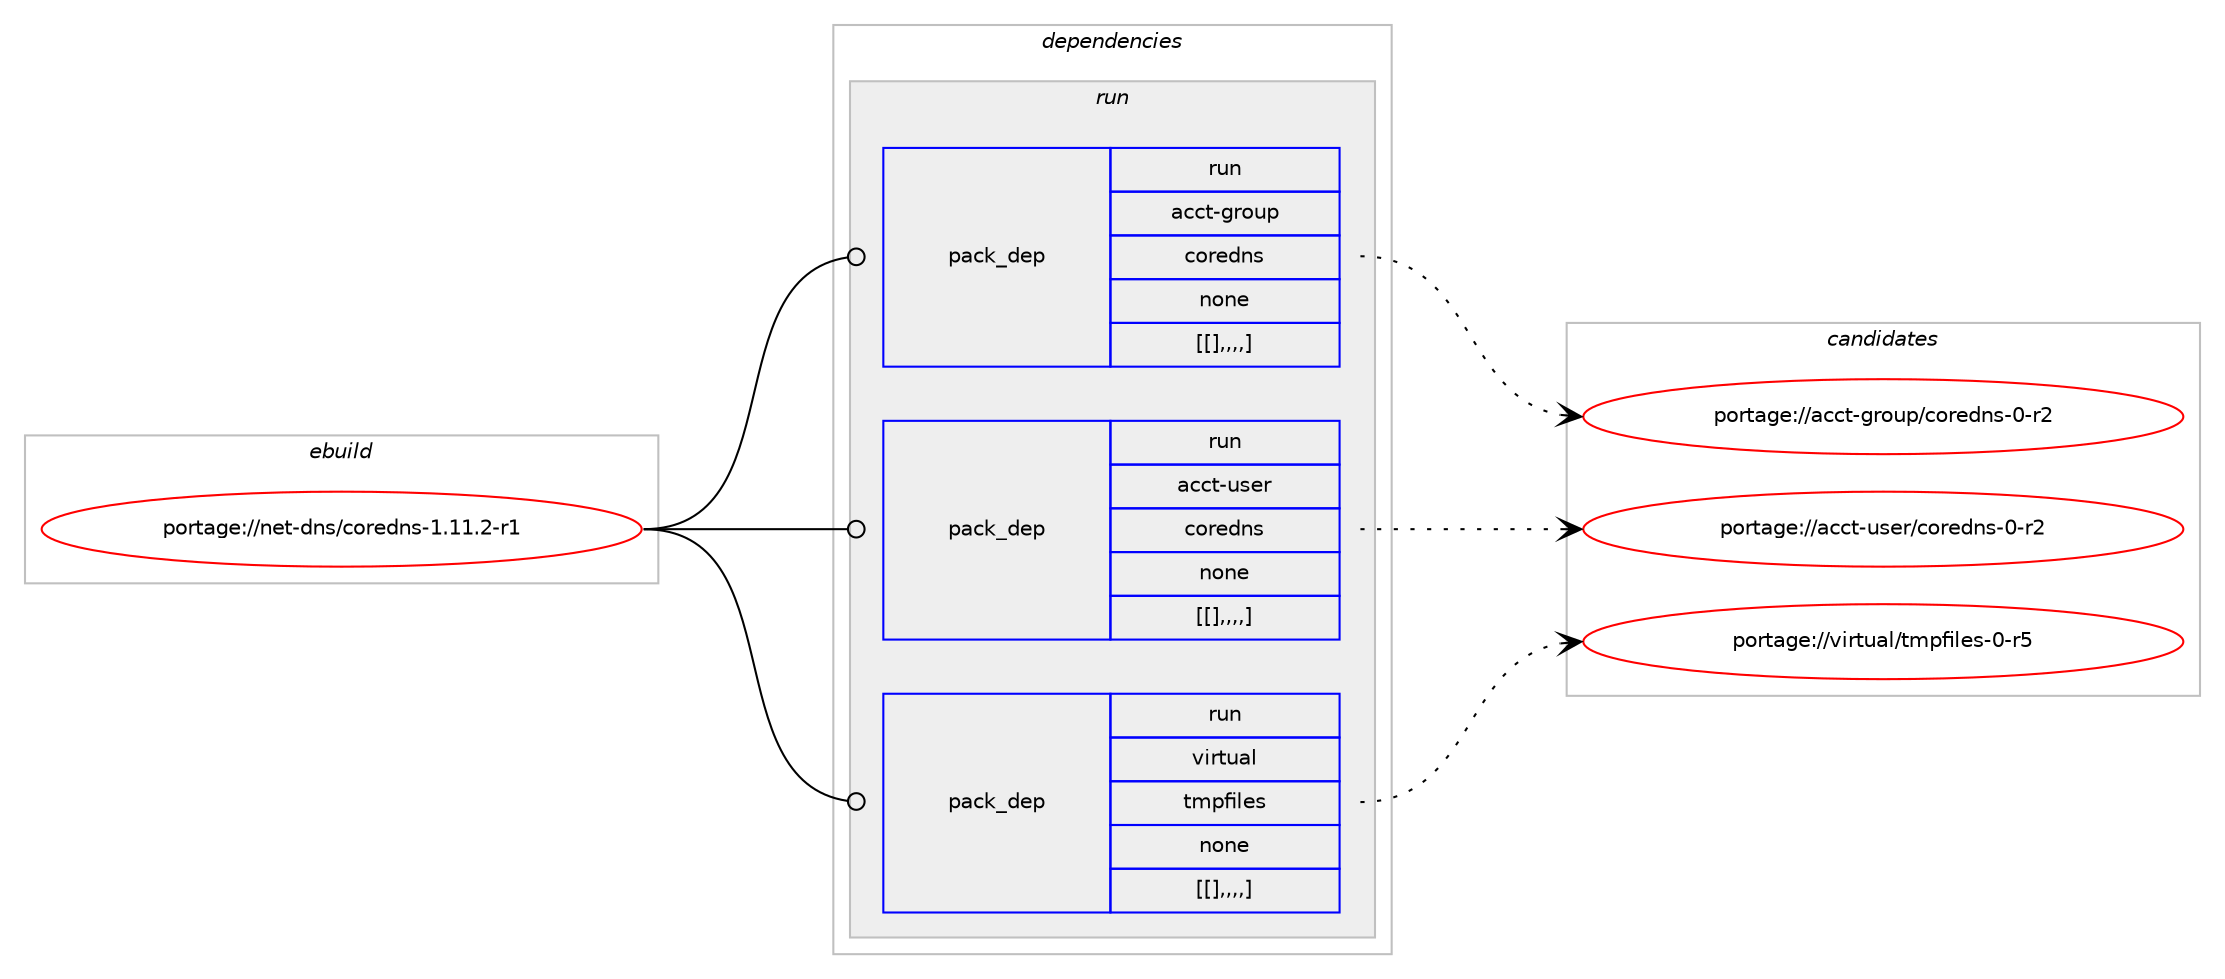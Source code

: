 digraph prolog {

# *************
# Graph options
# *************

newrank=true;
concentrate=true;
compound=true;
graph [rankdir=LR,fontname=Helvetica,fontsize=10,ranksep=1.5];#, ranksep=2.5, nodesep=0.2];
edge  [arrowhead=vee];
node  [fontname=Helvetica,fontsize=10];

# **********
# The ebuild
# **********

subgraph cluster_leftcol {
color=gray;
label=<<i>ebuild</i>>;
id [label="portage://net-dns/coredns-1.11.2-r1", color=red, width=4, href="../net-dns/coredns-1.11.2-r1.svg"];
}

# ****************
# The dependencies
# ****************

subgraph cluster_midcol {
color=gray;
label=<<i>dependencies</i>>;
subgraph cluster_compile {
fillcolor="#eeeeee";
style=filled;
label=<<i>compile</i>>;
}
subgraph cluster_compileandrun {
fillcolor="#eeeeee";
style=filled;
label=<<i>compile and run</i>>;
}
subgraph cluster_run {
fillcolor="#eeeeee";
style=filled;
label=<<i>run</i>>;
subgraph pack267153 {
dependency364144 [label=<<TABLE BORDER="0" CELLBORDER="1" CELLSPACING="0" CELLPADDING="4" WIDTH="220"><TR><TD ROWSPAN="6" CELLPADDING="30">pack_dep</TD></TR><TR><TD WIDTH="110">run</TD></TR><TR><TD>acct-group</TD></TR><TR><TD>coredns</TD></TR><TR><TD>none</TD></TR><TR><TD>[[],,,,]</TD></TR></TABLE>>, shape=none, color=blue];
}
id:e -> dependency364144:w [weight=20,style="solid",arrowhead="odot"];
subgraph pack267154 {
dependency364145 [label=<<TABLE BORDER="0" CELLBORDER="1" CELLSPACING="0" CELLPADDING="4" WIDTH="220"><TR><TD ROWSPAN="6" CELLPADDING="30">pack_dep</TD></TR><TR><TD WIDTH="110">run</TD></TR><TR><TD>acct-user</TD></TR><TR><TD>coredns</TD></TR><TR><TD>none</TD></TR><TR><TD>[[],,,,]</TD></TR></TABLE>>, shape=none, color=blue];
}
id:e -> dependency364145:w [weight=20,style="solid",arrowhead="odot"];
subgraph pack267155 {
dependency364146 [label=<<TABLE BORDER="0" CELLBORDER="1" CELLSPACING="0" CELLPADDING="4" WIDTH="220"><TR><TD ROWSPAN="6" CELLPADDING="30">pack_dep</TD></TR><TR><TD WIDTH="110">run</TD></TR><TR><TD>virtual</TD></TR><TR><TD>tmpfiles</TD></TR><TR><TD>none</TD></TR><TR><TD>[[],,,,]</TD></TR></TABLE>>, shape=none, color=blue];
}
id:e -> dependency364146:w [weight=20,style="solid",arrowhead="odot"];
}
}

# **************
# The candidates
# **************

subgraph cluster_choices {
rank=same;
color=gray;
label=<<i>candidates</i>>;

subgraph choice267153 {
color=black;
nodesep=1;
choice97999911645103114111117112479911111410110011011545484511450 [label="portage://acct-group/coredns-0-r2", color=red, width=4,href="../acct-group/coredns-0-r2.svg"];
dependency364144:e -> choice97999911645103114111117112479911111410110011011545484511450:w [style=dotted,weight="100"];
}
subgraph choice267154 {
color=black;
nodesep=1;
choice97999911645117115101114479911111410110011011545484511450 [label="portage://acct-user/coredns-0-r2", color=red, width=4,href="../acct-user/coredns-0-r2.svg"];
dependency364145:e -> choice97999911645117115101114479911111410110011011545484511450:w [style=dotted,weight="100"];
}
subgraph choice267155 {
color=black;
nodesep=1;
choice118105114116117971084711610911210210510810111545484511453 [label="portage://virtual/tmpfiles-0-r5", color=red, width=4,href="../virtual/tmpfiles-0-r5.svg"];
dependency364146:e -> choice118105114116117971084711610911210210510810111545484511453:w [style=dotted,weight="100"];
}
}

}
